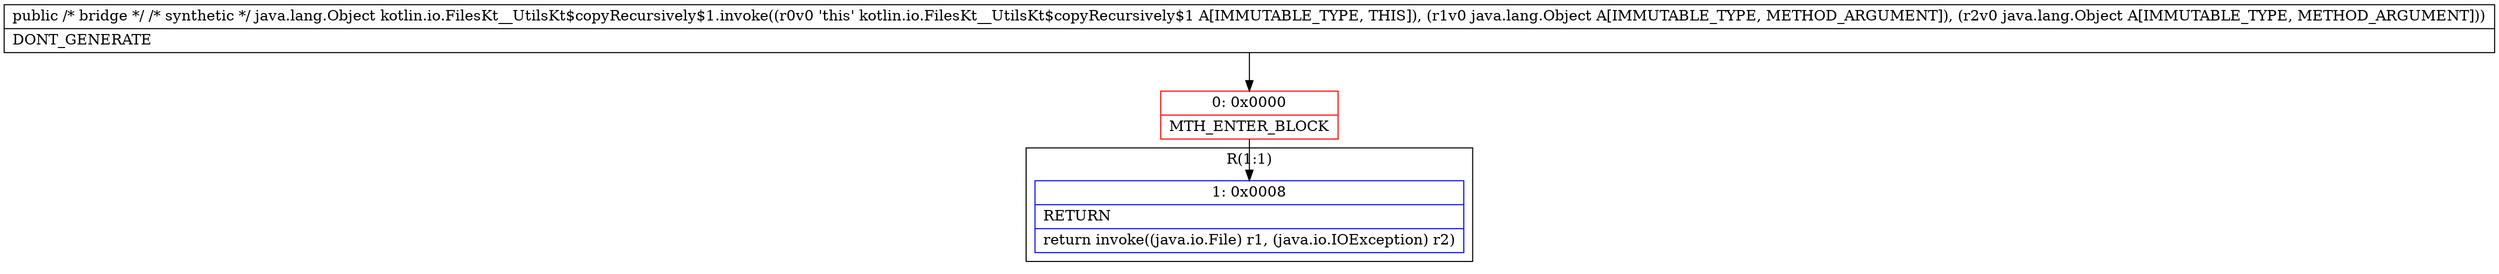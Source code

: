 digraph "CFG forkotlin.io.FilesKt__UtilsKt$copyRecursively$1.invoke(Ljava\/lang\/Object;Ljava\/lang\/Object;)Ljava\/lang\/Object;" {
subgraph cluster_Region_1788544194 {
label = "R(1:1)";
node [shape=record,color=blue];
Node_1 [shape=record,label="{1\:\ 0x0008|RETURN\l|return invoke((java.io.File) r1, (java.io.IOException) r2)\l}"];
}
Node_0 [shape=record,color=red,label="{0\:\ 0x0000|MTH_ENTER_BLOCK\l}"];
MethodNode[shape=record,label="{public \/* bridge *\/ \/* synthetic *\/ java.lang.Object kotlin.io.FilesKt__UtilsKt$copyRecursively$1.invoke((r0v0 'this' kotlin.io.FilesKt__UtilsKt$copyRecursively$1 A[IMMUTABLE_TYPE, THIS]), (r1v0 java.lang.Object A[IMMUTABLE_TYPE, METHOD_ARGUMENT]), (r2v0 java.lang.Object A[IMMUTABLE_TYPE, METHOD_ARGUMENT]))  | DONT_GENERATE\l}"];
MethodNode -> Node_0;
Node_0 -> Node_1;
}

